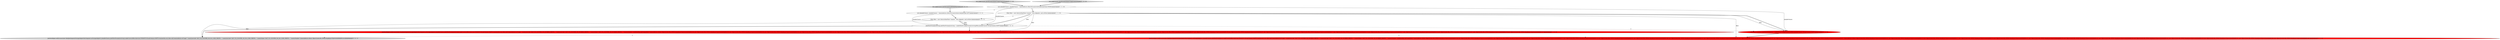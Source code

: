 digraph {
9 [style = filled, label = "JoinTestHelper.verifyCursors(new HashJoinSegmentStorageAdapter(factSegment.asStorageAdapter(),joinableClauses,joinFilterPreAnalysisGroup).makeCursors(filter,Intervals.ETERNITY,VirtualColumns.EMPTY,Granularities.ALL,false,null),ImmutableList.of(\"page\",\"countryIsoCode\",FACT_TO_COUNTRY_ON_ISO_CODE_PREFIX + \"countryIsoCode\",FACT_TO_COUNTRY_ON_ISO_CODE_PREFIX + \"countryName\",FACT_TO_COUNTRY_ON_ISO_CODE_PREFIX + \"countryNumber\"),ImmutableList.of(new Object((((edu.fdu.CPPDG.tinypdg.pe.ExpressionInfo@90c4ca))@@@6@@@['0', '0', '1']", fillcolor = lightgray, shape = ellipse image = "AAA0AAABBB3BBB"];
6 [style = filled, label = "JoinFilterPreAnalysis joinFilterPreAnalysis = makeDefaultConfigPreAnalysis(filter,joinableClauses,VirtualColumns.EMPTY)@@@5@@@['0', '1', '0']", fillcolor = red, shape = ellipse image = "AAA1AAABBB2BBB"];
4 [style = filled, label = "List<JoinableClause> joinableClauses = ImmutableList.of(factToCountryOnNumber(JoinType.INNER))@@@3@@@['1', '1', '0']", fillcolor = white, shape = ellipse image = "AAA0AAABBB1BBB"];
7 [style = filled, label = "test_makeCursors_factToCountryInnerUsingCountryNumber['0', '1', '0']", fillcolor = lightgray, shape = diamond image = "AAA0AAABBB2BBB"];
2 [style = filled, label = "JoinFilterPreAnalysisGroup joinFilterPreAnalysisGroup = makeDefaultConfigPreAnalysisGroup(filter,joinableClauses,VirtualColumns.EMPTY)@@@5@@@['1', '0', '1']", fillcolor = white, shape = ellipse image = "AAA0AAABBB1BBB"];
1 [style = filled, label = "test_makeCursors_factToCountryInnerUsingCountryNumber['1', '0', '0']", fillcolor = lightgray, shape = diamond image = "AAA0AAABBB1BBB"];
8 [style = filled, label = "test_makeCursors_factToCountryLeftWithFilterOnFacts['0', '0', '1']", fillcolor = lightgray, shape = diamond image = "AAA0AAABBB3BBB"];
5 [style = filled, label = "JoinTestHelper.verifyCursors(new HashJoinSegmentStorageAdapter(factSegment.asStorageAdapter(),joinableClauses,joinFilterPreAnalysis).makeCursors(filter,Intervals.ETERNITY,VirtualColumns.EMPTY,Granularities.ALL,false,null),ImmutableList.of(\"page\",\"countryIsoCode\",FACT_TO_COUNTRY_ON_NUMBER_PREFIX + \"countryIsoCode\",FACT_TO_COUNTRY_ON_NUMBER_PREFIX + \"countryName\",FACT_TO_COUNTRY_ON_NUMBER_PREFIX + \"countryNumber\"),NullHandling.sqlCompatible()? ImmutableList.of(new Object((((edu.fdu.CPPDG.tinypdg.pe.ExpressionInfo@90c3a9,new Object((((edu.fdu.CPPDG.tinypdg.pe.ExpressionInfo@90c3b1,new Object((((edu.fdu.CPPDG.tinypdg.pe.ExpressionInfo@90c3b9,new Object((((edu.fdu.CPPDG.tinypdg.pe.ExpressionInfo@90c3c1,new Object((((edu.fdu.CPPDG.tinypdg.pe.ExpressionInfo@90c3c9,new Object((((edu.fdu.CPPDG.tinypdg.pe.ExpressionInfo@90c3d1,new Object((((edu.fdu.CPPDG.tinypdg.pe.ExpressionInfo@90c3d9,new Object((((edu.fdu.CPPDG.tinypdg.pe.ExpressionInfo@90c3e1,new Object((((edu.fdu.CPPDG.tinypdg.pe.ExpressionInfo@90c3e9,new Object((((edu.fdu.CPPDG.tinypdg.pe.ExpressionInfo@90c3f1,new Object((((edu.fdu.CPPDG.tinypdg.pe.ExpressionInfo@90c3f9,new Object((((edu.fdu.CPPDG.tinypdg.pe.ExpressionInfo@90c401): ImmutableList.of(new Object((((edu.fdu.CPPDG.tinypdg.pe.ExpressionInfo@90c40c,new Object((((edu.fdu.CPPDG.tinypdg.pe.ExpressionInfo@90c414,new Object((((edu.fdu.CPPDG.tinypdg.pe.ExpressionInfo@90c41c,new Object((((edu.fdu.CPPDG.tinypdg.pe.ExpressionInfo@90c424,new Object((((edu.fdu.CPPDG.tinypdg.pe.ExpressionInfo@90c42c,new Object((((edu.fdu.CPPDG.tinypdg.pe.ExpressionInfo@90c434,new Object((((edu.fdu.CPPDG.tinypdg.pe.ExpressionInfo@90c43c,new Object((((edu.fdu.CPPDG.tinypdg.pe.ExpressionInfo@90c444,new Object((((edu.fdu.CPPDG.tinypdg.pe.ExpressionInfo@90c44c,new Object((((edu.fdu.CPPDG.tinypdg.pe.ExpressionInfo@90c454,new Object((((edu.fdu.CPPDG.tinypdg.pe.ExpressionInfo@90c45c,new Object((((edu.fdu.CPPDG.tinypdg.pe.ExpressionInfo@90c464,new Object((((((edu.fdu.CPPDG.tinypdg.pe.ExpressionInfo@90c46c))@@@6@@@['0', '1', '0']", fillcolor = red, shape = ellipse image = "AAA1AAABBB2BBB"];
0 [style = filled, label = "Filter filter = new SelectorDimFilter(\"channel\",\"#en.wikipedia\",null).toFilter()@@@4@@@['1', '1', '0']", fillcolor = white, shape = ellipse image = "AAA0AAABBB1BBB"];
3 [style = filled, label = "JoinTestHelper.verifyCursors(new HashJoinSegmentStorageAdapter(factSegment.asStorageAdapter(),joinableClauses,joinFilterPreAnalysisGroup).makeCursors(filter,Intervals.ETERNITY,VirtualColumns.EMPTY,Granularities.ALL,false,null),ImmutableList.of(\"page\",\"countryIsoCode\",FACT_TO_COUNTRY_ON_NUMBER_PREFIX + \"countryIsoCode\",FACT_TO_COUNTRY_ON_NUMBER_PREFIX + \"countryName\",FACT_TO_COUNTRY_ON_NUMBER_PREFIX + \"countryNumber\"),NullHandling.sqlCompatible()? ImmutableList.of(new Object((((edu.fdu.CPPDG.tinypdg.pe.ExpressionInfo@90c284,new Object((((edu.fdu.CPPDG.tinypdg.pe.ExpressionInfo@90c28c,new Object((((edu.fdu.CPPDG.tinypdg.pe.ExpressionInfo@90c294,new Object((((edu.fdu.CPPDG.tinypdg.pe.ExpressionInfo@90c29c,new Object((((edu.fdu.CPPDG.tinypdg.pe.ExpressionInfo@90c2a4,new Object((((edu.fdu.CPPDG.tinypdg.pe.ExpressionInfo@90c2ac,new Object((((edu.fdu.CPPDG.tinypdg.pe.ExpressionInfo@90c2b4,new Object((((edu.fdu.CPPDG.tinypdg.pe.ExpressionInfo@90c2bc,new Object((((edu.fdu.CPPDG.tinypdg.pe.ExpressionInfo@90c2c4,new Object((((edu.fdu.CPPDG.tinypdg.pe.ExpressionInfo@90c2cc,new Object((((edu.fdu.CPPDG.tinypdg.pe.ExpressionInfo@90c2d4,new Object((((edu.fdu.CPPDG.tinypdg.pe.ExpressionInfo@90c2dc): ImmutableList.of(new Object((((edu.fdu.CPPDG.tinypdg.pe.ExpressionInfo@90c2e7,new Object((((edu.fdu.CPPDG.tinypdg.pe.ExpressionInfo@90c2ef,new Object((((edu.fdu.CPPDG.tinypdg.pe.ExpressionInfo@90c2f7,new Object((((edu.fdu.CPPDG.tinypdg.pe.ExpressionInfo@90c2ff,new Object((((edu.fdu.CPPDG.tinypdg.pe.ExpressionInfo@90c307,new Object((((edu.fdu.CPPDG.tinypdg.pe.ExpressionInfo@90c30f,new Object((((edu.fdu.CPPDG.tinypdg.pe.ExpressionInfo@90c317,new Object((((edu.fdu.CPPDG.tinypdg.pe.ExpressionInfo@90c31f,new Object((((edu.fdu.CPPDG.tinypdg.pe.ExpressionInfo@90c327,new Object((((edu.fdu.CPPDG.tinypdg.pe.ExpressionInfo@90c32f,new Object((((edu.fdu.CPPDG.tinypdg.pe.ExpressionInfo@90c337,new Object((((edu.fdu.CPPDG.tinypdg.pe.ExpressionInfo@90c33f,new Object((((((edu.fdu.CPPDG.tinypdg.pe.ExpressionInfo@90c347))@@@6@@@['1', '0', '0']", fillcolor = red, shape = ellipse image = "AAA1AAABBB1BBB"];
10 [style = filled, label = "Filter filter = new SelectorDimFilter(\"channel\",\"#de.wikipedia\",null).toFilter()@@@4@@@['0', '0', '1']", fillcolor = white, shape = ellipse image = "AAA0AAABBB3BBB"];
11 [style = filled, label = "List<JoinableClause> joinableClauses = ImmutableList.of(factToCountryOnIsoCode(JoinType.LEFT))@@@3@@@['0', '0', '1']", fillcolor = white, shape = ellipse image = "AAA0AAABBB3BBB"];
3->5 [style = dashed, label="0"];
1->4 [style = bold, label=""];
4->6 [style = solid, label="joinableClauses"];
0->5 [style = solid, label="filter"];
10->9 [style = solid, label="filter"];
0->6 [style = bold, label=""];
0->2 [style = solid, label="filter"];
2->3 [style = bold, label=""];
10->2 [style = solid, label="filter"];
0->2 [style = bold, label=""];
7->4 [style = bold, label=""];
2->9 [style = bold, label=""];
0->10 [style = dashed, label="0"];
4->0 [style = bold, label=""];
0->3 [style = solid, label="filter"];
6->5 [style = bold, label=""];
3->9 [style = dashed, label="0"];
11->10 [style = bold, label=""];
11->2 [style = solid, label="joinableClauses"];
0->6 [style = solid, label="filter"];
2->6 [style = dashed, label="0"];
10->2 [style = bold, label=""];
4->11 [style = dashed, label="0"];
4->2 [style = solid, label="joinableClauses"];
8->11 [style = bold, label=""];
}
